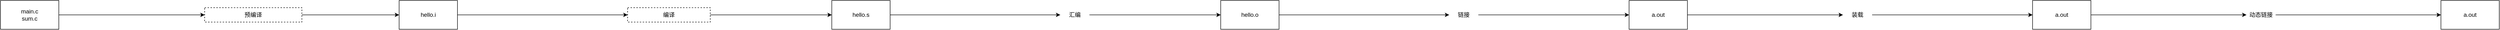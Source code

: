 <mxfile version="24.4.13" type="github">
  <diagram name="第 1 页" id="rqjC7JHvViizF0kLlpaa">
    <mxGraphModel dx="1400" dy="707" grid="1" gridSize="10" guides="1" tooltips="1" connect="1" arrows="1" fold="1" page="1" pageScale="1" pageWidth="827" pageHeight="1169" math="0" shadow="0">
      <root>
        <mxCell id="0" />
        <mxCell id="1" parent="0" />
        <mxCell id="fCWke0aIIxDxkY4l7_L9-3" value="" style="edgeStyle=orthogonalEdgeStyle;rounded=0;orthogonalLoop=1;jettySize=auto;html=1;" edge="1" parent="1" source="fCWke0aIIxDxkY4l7_L9-7" target="fCWke0aIIxDxkY4l7_L9-2">
          <mxGeometry relative="1" as="geometry" />
        </mxCell>
        <mxCell id="fCWke0aIIxDxkY4l7_L9-1" value="main.c&lt;br&gt;sum.c" style="rounded=0;whiteSpace=wrap;html=1;" vertex="1" parent="1">
          <mxGeometry x="140" width="120" height="60" as="geometry" />
        </mxCell>
        <mxCell id="fCWke0aIIxDxkY4l7_L9-12" value="" style="edgeStyle=orthogonalEdgeStyle;rounded=0;orthogonalLoop=1;jettySize=auto;html=1;" edge="1" parent="1" source="fCWke0aIIxDxkY4l7_L9-14" target="fCWke0aIIxDxkY4l7_L9-11">
          <mxGeometry relative="1" as="geometry" />
        </mxCell>
        <mxCell id="fCWke0aIIxDxkY4l7_L9-2" value="hello.i" style="rounded=0;whiteSpace=wrap;html=1;" vertex="1" parent="1">
          <mxGeometry x="960" width="120" height="60" as="geometry" />
        </mxCell>
        <mxCell id="fCWke0aIIxDxkY4l7_L9-6" value="" style="edgeStyle=orthogonalEdgeStyle;rounded=0;orthogonalLoop=1;jettySize=auto;html=1;" edge="1" parent="1" source="fCWke0aIIxDxkY4l7_L9-1" target="fCWke0aIIxDxkY4l7_L9-7">
          <mxGeometry relative="1" as="geometry">
            <mxPoint x="230" y="300" as="sourcePoint" />
            <mxPoint x="610" y="300" as="targetPoint" />
          </mxGeometry>
        </mxCell>
        <mxCell id="fCWke0aIIxDxkY4l7_L9-7" value="预编译" style="text;html=1;align=center;verticalAlign=middle;whiteSpace=wrap;rounded=0;strokeColor=default;dashed=1;" vertex="1" parent="1">
          <mxGeometry x="560" y="15" width="200" height="30" as="geometry" />
        </mxCell>
        <mxCell id="fCWke0aIIxDxkY4l7_L9-17" value="" style="edgeStyle=orthogonalEdgeStyle;rounded=0;orthogonalLoop=1;jettySize=auto;html=1;" edge="1" parent="1" source="fCWke0aIIxDxkY4l7_L9-18" target="fCWke0aIIxDxkY4l7_L9-16">
          <mxGeometry relative="1" as="geometry" />
        </mxCell>
        <mxCell id="fCWke0aIIxDxkY4l7_L9-11" value="hello.s" style="rounded=0;whiteSpace=wrap;html=1;" vertex="1" parent="1">
          <mxGeometry x="1850" width="120" height="60" as="geometry" />
        </mxCell>
        <mxCell id="fCWke0aIIxDxkY4l7_L9-15" value="" style="edgeStyle=orthogonalEdgeStyle;rounded=0;orthogonalLoop=1;jettySize=auto;html=1;" edge="1" parent="1" source="fCWke0aIIxDxkY4l7_L9-2" target="fCWke0aIIxDxkY4l7_L9-14">
          <mxGeometry relative="1" as="geometry">
            <mxPoint x="730" y="300" as="sourcePoint" />
            <mxPoint x="1200" y="300" as="targetPoint" />
          </mxGeometry>
        </mxCell>
        <mxCell id="fCWke0aIIxDxkY4l7_L9-14" value="编译" style="text;html=1;align=center;verticalAlign=middle;whiteSpace=wrap;rounded=0;dashed=1;strokeColor=default;" vertex="1" parent="1">
          <mxGeometry x="1430" y="15" width="170" height="30" as="geometry" />
        </mxCell>
        <mxCell id="fCWke0aIIxDxkY4l7_L9-21" value="" style="edgeStyle=orthogonalEdgeStyle;rounded=0;orthogonalLoop=1;jettySize=auto;html=1;" edge="1" parent="1" source="fCWke0aIIxDxkY4l7_L9-23" target="fCWke0aIIxDxkY4l7_L9-20">
          <mxGeometry relative="1" as="geometry" />
        </mxCell>
        <mxCell id="fCWke0aIIxDxkY4l7_L9-16" value="hello.o" style="rounded=0;whiteSpace=wrap;html=1;" vertex="1" parent="1">
          <mxGeometry x="2650" width="120" height="60" as="geometry" />
        </mxCell>
        <mxCell id="fCWke0aIIxDxkY4l7_L9-19" value="" style="edgeStyle=orthogonalEdgeStyle;rounded=0;orthogonalLoop=1;jettySize=auto;html=1;" edge="1" parent="1" source="fCWke0aIIxDxkY4l7_L9-11" target="fCWke0aIIxDxkY4l7_L9-18">
          <mxGeometry relative="1" as="geometry">
            <mxPoint x="1320" y="300" as="sourcePoint" />
            <mxPoint x="1640" y="300" as="targetPoint" />
          </mxGeometry>
        </mxCell>
        <mxCell id="fCWke0aIIxDxkY4l7_L9-18" value="汇编" style="text;html=1;align=center;verticalAlign=middle;whiteSpace=wrap;rounded=0;" vertex="1" parent="1">
          <mxGeometry x="2320" y="15" width="60" height="30" as="geometry" />
        </mxCell>
        <mxCell id="fCWke0aIIxDxkY4l7_L9-25" value="" style="edgeStyle=orthogonalEdgeStyle;rounded=0;orthogonalLoop=1;jettySize=auto;html=1;" edge="1" parent="1" source="fCWke0aIIxDxkY4l7_L9-28" target="fCWke0aIIxDxkY4l7_L9-24">
          <mxGeometry relative="1" as="geometry" />
        </mxCell>
        <mxCell id="fCWke0aIIxDxkY4l7_L9-20" value="a.out" style="rounded=0;whiteSpace=wrap;html=1;" vertex="1" parent="1">
          <mxGeometry x="3490" width="120" height="60" as="geometry" />
        </mxCell>
        <mxCell id="fCWke0aIIxDxkY4l7_L9-22" value="" style="edgeStyle=orthogonalEdgeStyle;rounded=0;orthogonalLoop=1;jettySize=auto;html=1;" edge="1" parent="1" source="fCWke0aIIxDxkY4l7_L9-16" target="fCWke0aIIxDxkY4l7_L9-23">
          <mxGeometry relative="1" as="geometry">
            <mxPoint x="1760" y="300" as="sourcePoint" />
            <mxPoint x="1840" y="300" as="targetPoint" />
          </mxGeometry>
        </mxCell>
        <mxCell id="fCWke0aIIxDxkY4l7_L9-23" value="链接" style="text;html=1;align=center;verticalAlign=middle;whiteSpace=wrap;rounded=0;" vertex="1" parent="1">
          <mxGeometry x="3120" y="15" width="60" height="30" as="geometry" />
        </mxCell>
        <mxCell id="fCWke0aIIxDxkY4l7_L9-31" value="" style="edgeStyle=orthogonalEdgeStyle;rounded=0;orthogonalLoop=1;jettySize=auto;html=1;" edge="1" parent="1" source="fCWke0aIIxDxkY4l7_L9-32" target="fCWke0aIIxDxkY4l7_L9-30">
          <mxGeometry relative="1" as="geometry" />
        </mxCell>
        <mxCell id="fCWke0aIIxDxkY4l7_L9-24" value="a.out" style="rounded=0;whiteSpace=wrap;html=1;" vertex="1" parent="1">
          <mxGeometry x="4320" width="120" height="60" as="geometry" />
        </mxCell>
        <mxCell id="fCWke0aIIxDxkY4l7_L9-29" value="" style="edgeStyle=orthogonalEdgeStyle;rounded=0;orthogonalLoop=1;jettySize=auto;html=1;" edge="1" parent="1" source="fCWke0aIIxDxkY4l7_L9-20" target="fCWke0aIIxDxkY4l7_L9-28">
          <mxGeometry relative="1" as="geometry">
            <mxPoint x="3590" y="290" as="sourcePoint" />
            <mxPoint x="4340" y="570" as="targetPoint" />
          </mxGeometry>
        </mxCell>
        <mxCell id="fCWke0aIIxDxkY4l7_L9-28" value="装载" style="text;html=1;align=center;verticalAlign=middle;whiteSpace=wrap;rounded=0;" vertex="1" parent="1">
          <mxGeometry x="3930" y="15" width="60" height="30" as="geometry" />
        </mxCell>
        <mxCell id="fCWke0aIIxDxkY4l7_L9-30" value="a.out" style="rounded=0;whiteSpace=wrap;html=1;" vertex="1" parent="1">
          <mxGeometry x="5160" width="120" height="60" as="geometry" />
        </mxCell>
        <mxCell id="fCWke0aIIxDxkY4l7_L9-33" value="" style="edgeStyle=orthogonalEdgeStyle;rounded=0;orthogonalLoop=1;jettySize=auto;html=1;" edge="1" parent="1" source="fCWke0aIIxDxkY4l7_L9-24" target="fCWke0aIIxDxkY4l7_L9-32">
          <mxGeometry relative="1" as="geometry">
            <mxPoint x="4440" y="30" as="sourcePoint" />
            <mxPoint x="5160" y="30" as="targetPoint" />
          </mxGeometry>
        </mxCell>
        <mxCell id="fCWke0aIIxDxkY4l7_L9-32" value="动态链接" style="text;html=1;align=center;verticalAlign=middle;whiteSpace=wrap;rounded=0;" vertex="1" parent="1">
          <mxGeometry x="4760" y="15" width="60" height="30" as="geometry" />
        </mxCell>
      </root>
    </mxGraphModel>
  </diagram>
</mxfile>
